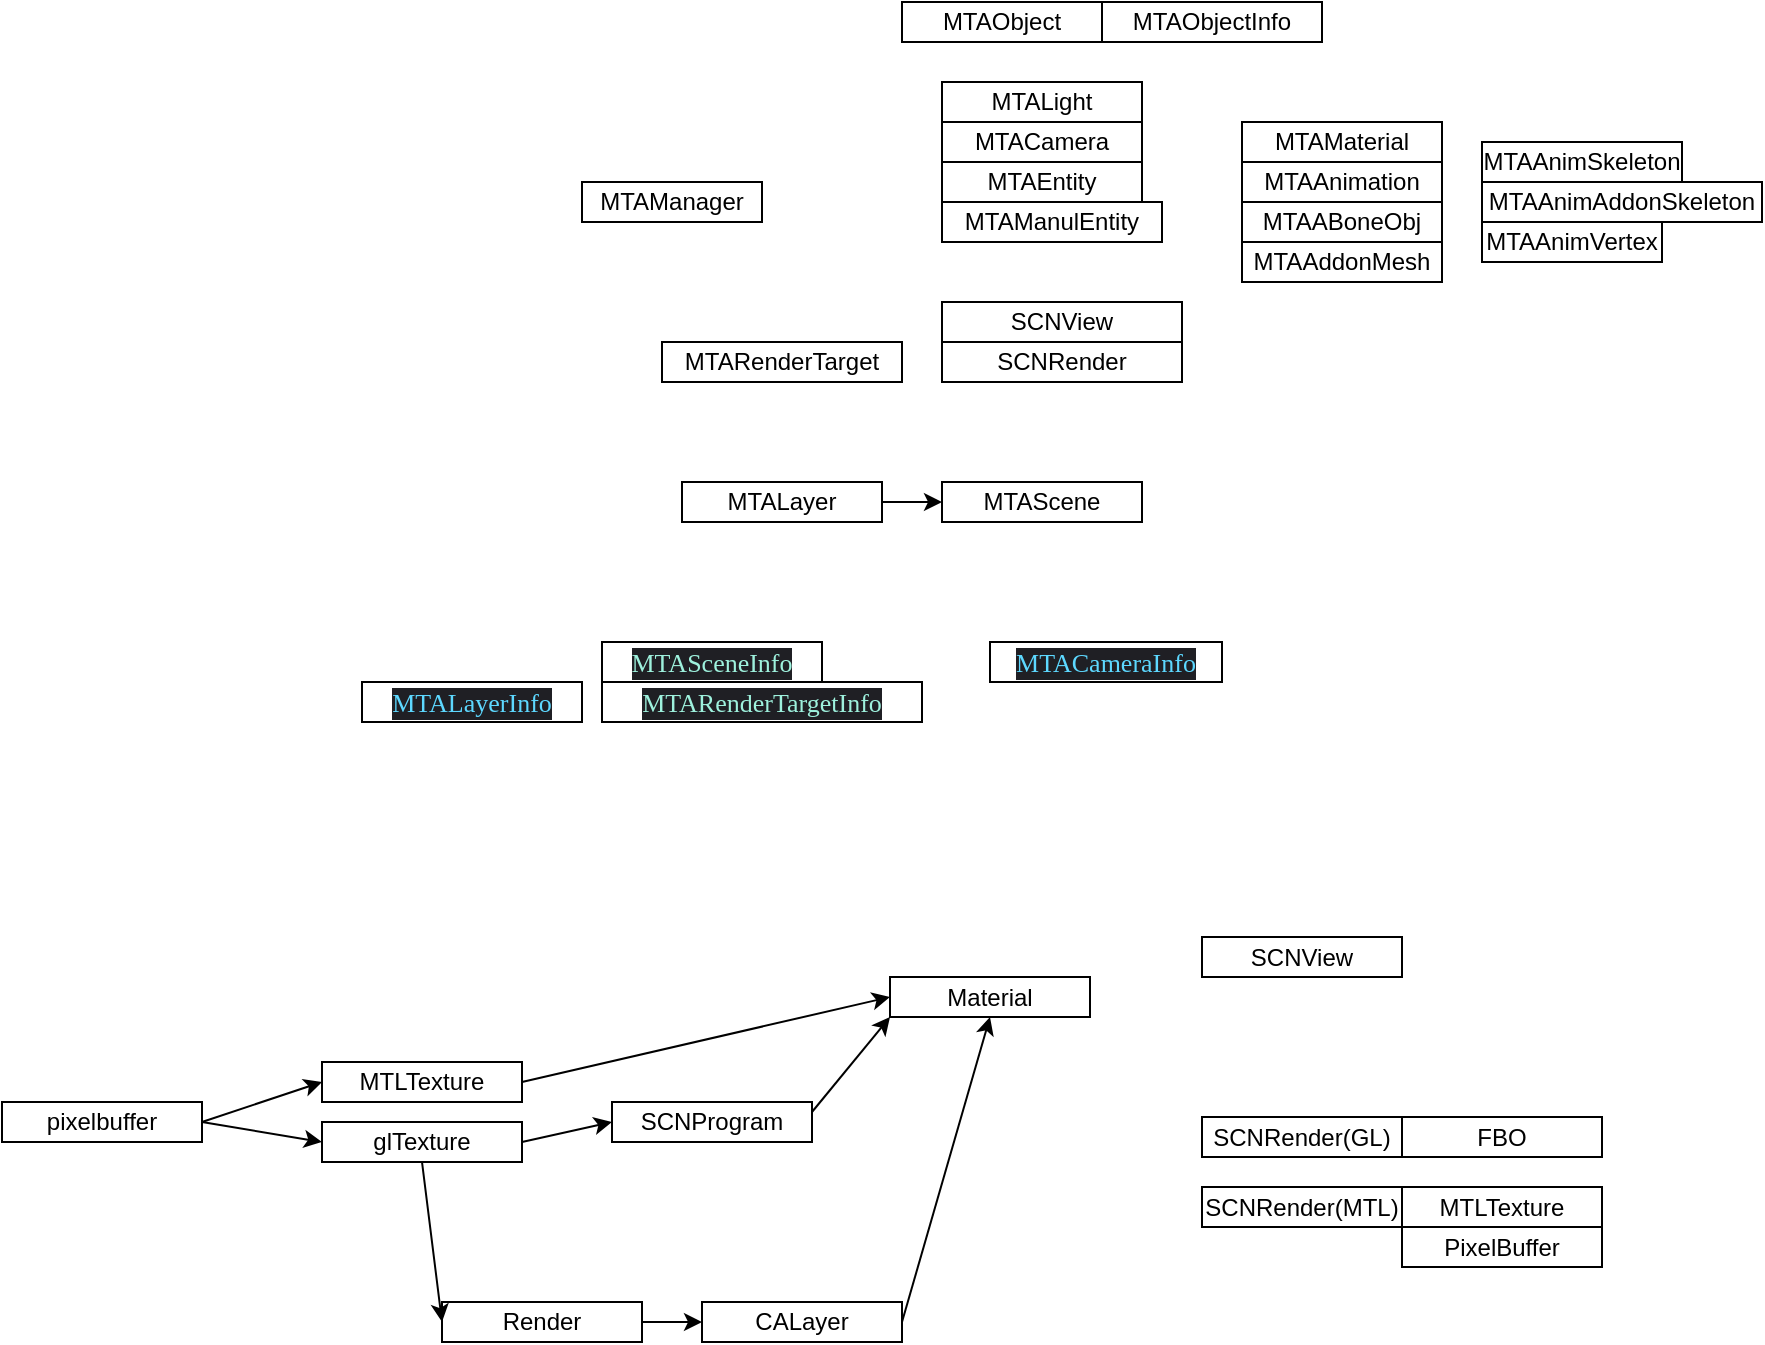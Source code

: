<mxfile version="14.2.9" type="github">
  <diagram id="bAvTHHYI_KYfITCIM_JM" name="Page-1">
    <mxGraphModel dx="2125" dy="813" grid="1" gridSize="10" guides="1" tooltips="1" connect="1" arrows="1" fold="1" page="1" pageScale="1" pageWidth="827" pageHeight="1169" math="0" shadow="0">
      <root>
        <mxCell id="0" />
        <mxCell id="1" parent="0" />
        <mxCell id="QYzxZCUHgKiOKjzfQhGV-1" value="MTAManager" style="whiteSpace=wrap;html=1;" parent="1" vertex="1">
          <mxGeometry x="210" y="100" width="90" height="20" as="geometry" />
        </mxCell>
        <mxCell id="QYzxZCUHgKiOKjzfQhGV-3" value="MTARenderTarget" style="whiteSpace=wrap;html=1;" parent="1" vertex="1">
          <mxGeometry x="250" y="180" width="120" height="20" as="geometry" />
        </mxCell>
        <mxCell id="QYzxZCUHgKiOKjzfQhGV-4" value="MTAObject" style="whiteSpace=wrap;html=1;" parent="1" vertex="1">
          <mxGeometry x="370" y="10" width="100" height="20" as="geometry" />
        </mxCell>
        <mxCell id="QYzxZCUHgKiOKjzfQhGV-5" value="MTAObjectInfo" style="whiteSpace=wrap;html=1;" parent="1" vertex="1">
          <mxGeometry x="470" y="10" width="110" height="20" as="geometry" />
        </mxCell>
        <mxCell id="QYzxZCUHgKiOKjzfQhGV-6" value="MTALight" style="whiteSpace=wrap;html=1;" parent="1" vertex="1">
          <mxGeometry x="390" y="50" width="100" height="20" as="geometry" />
        </mxCell>
        <mxCell id="QYzxZCUHgKiOKjzfQhGV-7" value="MTACamera" style="whiteSpace=wrap;html=1;" parent="1" vertex="1">
          <mxGeometry x="390" y="70" width="100" height="20" as="geometry" />
        </mxCell>
        <mxCell id="QYzxZCUHgKiOKjzfQhGV-8" value="MTAEntity" style="whiteSpace=wrap;html=1;" parent="1" vertex="1">
          <mxGeometry x="390" y="90" width="100" height="20" as="geometry" />
        </mxCell>
        <mxCell id="QYzxZCUHgKiOKjzfQhGV-9" value="MTAManulEntity" style="whiteSpace=wrap;html=1;" parent="1" vertex="1">
          <mxGeometry x="390" y="110" width="110" height="20" as="geometry" />
        </mxCell>
        <mxCell id="zIlQ67HfN8may3UNHUG4-2" value="" style="edgeStyle=orthogonalEdgeStyle;rounded=0;orthogonalLoop=1;jettySize=auto;html=1;" parent="1" source="QYzxZCUHgKiOKjzfQhGV-10" target="zIlQ67HfN8may3UNHUG4-1" edge="1">
          <mxGeometry relative="1" as="geometry" />
        </mxCell>
        <mxCell id="QYzxZCUHgKiOKjzfQhGV-10" value="MTALayer" style="whiteSpace=wrap;html=1;" parent="1" vertex="1">
          <mxGeometry x="260" y="250" width="100" height="20" as="geometry" />
        </mxCell>
        <mxCell id="zIlQ67HfN8may3UNHUG4-1" value="MTAScene" style="whiteSpace=wrap;html=1;" parent="1" vertex="1">
          <mxGeometry x="390" y="250" width="100" height="20" as="geometry" />
        </mxCell>
        <mxCell id="zIlQ67HfN8may3UNHUG4-3" value="MTAMaterial" style="whiteSpace=wrap;html=1;" parent="1" vertex="1">
          <mxGeometry x="540" y="70" width="100" height="20" as="geometry" />
        </mxCell>
        <mxCell id="zIlQ67HfN8may3UNHUG4-4" value="MTAAnimation" style="whiteSpace=wrap;html=1;" parent="1" vertex="1">
          <mxGeometry x="540" y="90" width="100" height="20" as="geometry" />
        </mxCell>
        <mxCell id="zIlQ67HfN8may3UNHUG4-5" value="MTAABoneObj" style="whiteSpace=wrap;html=1;" parent="1" vertex="1">
          <mxGeometry x="540" y="110" width="100" height="20" as="geometry" />
        </mxCell>
        <mxCell id="zIlQ67HfN8may3UNHUG4-6" value="MTAAddonMesh" style="whiteSpace=wrap;html=1;" parent="1" vertex="1">
          <mxGeometry x="540" y="130" width="100" height="20" as="geometry" />
        </mxCell>
        <mxCell id="zIlQ67HfN8may3UNHUG4-7" value="MTAAnimSkeleton" style="whiteSpace=wrap;html=1;" parent="1" vertex="1">
          <mxGeometry x="660" y="80" width="100" height="20" as="geometry" />
        </mxCell>
        <mxCell id="zIlQ67HfN8may3UNHUG4-8" value="MTAAnimAddonSkeleton" style="whiteSpace=wrap;html=1;" parent="1" vertex="1">
          <mxGeometry x="660" y="100" width="140" height="20" as="geometry" />
        </mxCell>
        <mxCell id="zIlQ67HfN8may3UNHUG4-9" value="MTAAnimVertex" style="whiteSpace=wrap;html=1;" parent="1" vertex="1">
          <mxGeometry x="660" y="120" width="90" height="20" as="geometry" />
        </mxCell>
        <mxCell id="1fD7BlozmJSd8doIiaEJ-1" value="SCNView" style="whiteSpace=wrap;html=1;" parent="1" vertex="1">
          <mxGeometry x="390" y="160" width="120" height="20" as="geometry" />
        </mxCell>
        <mxCell id="1fD7BlozmJSd8doIiaEJ-2" value="SCNRender" style="whiteSpace=wrap;html=1;" parent="1" vertex="1">
          <mxGeometry x="390" y="180" width="120" height="20" as="geometry" />
        </mxCell>
        <mxCell id="Tl4vJc8Xs-mUNVDZ98y0-2" value="&lt;p style=&quot;margin: 0.0px 0.0px 0.0px 0.0px ; font: 13.0px &amp;quot;menlo&amp;quot; ; color: #5dd8ff ; background-color: #1f1f24&quot;&gt;MTALayerInfo&lt;/p&gt;" style="whiteSpace=wrap;html=1;" parent="1" vertex="1">
          <mxGeometry x="100" y="350" width="110" height="20" as="geometry" />
        </mxCell>
        <mxCell id="Tl4vJc8Xs-mUNVDZ98y0-4" value="&lt;p style=&quot;margin: 0px ; font-stretch: normal ; font-size: 13px ; line-height: normal ; font-family: &amp;#34;menlo&amp;#34; ; color: rgb(158 , 241 , 221) ; background-color: rgb(31 , 31 , 36)&quot;&gt;MTASceneInfo&lt;/p&gt;" style="whiteSpace=wrap;html=1;" parent="1" vertex="1">
          <mxGeometry x="220" y="330" width="110" height="20" as="geometry" />
        </mxCell>
        <mxCell id="Tl4vJc8Xs-mUNVDZ98y0-5" value="&lt;p style=&quot;margin: 0px ; font-stretch: normal ; font-size: 13px ; line-height: normal ; font-family: &amp;#34;menlo&amp;#34; ; color: rgb(158 , 241 , 221) ; background-color: rgb(31 , 31 , 36)&quot;&gt;MTARenderTargetInfo&lt;/p&gt;" style="whiteSpace=wrap;html=1;" parent="1" vertex="1">
          <mxGeometry x="220" y="350" width="160" height="20" as="geometry" />
        </mxCell>
        <mxCell id="Tl4vJc8Xs-mUNVDZ98y0-6" value="&lt;p style=&quot;margin: 0px ; font-stretch: normal ; font-size: 13px ; line-height: normal ; font-family: &amp;#34;menlo&amp;#34; ; color: rgb(93 , 216 , 255) ; background-color: rgb(31 , 31 , 36)&quot;&gt;MTACameraInfo&lt;/p&gt;" style="whiteSpace=wrap;html=1;" parent="1" vertex="1">
          <mxGeometry x="414" y="330" width="116" height="20" as="geometry" />
        </mxCell>
        <mxCell id="i0ZvzWujd82-VecDcWds-1" value="SCNView" style="whiteSpace=wrap;html=1;" parent="1" vertex="1">
          <mxGeometry x="520" y="477.5" width="100" height="20" as="geometry" />
        </mxCell>
        <mxCell id="i0ZvzWujd82-VecDcWds-2" value="SCNRender(GL)" style="whiteSpace=wrap;html=1;" parent="1" vertex="1">
          <mxGeometry x="520" y="567.5" width="100" height="20" as="geometry" />
        </mxCell>
        <mxCell id="i0ZvzWujd82-VecDcWds-3" value="SCNRender(MTL)" style="whiteSpace=wrap;html=1;" parent="1" vertex="1">
          <mxGeometry x="520" y="602.5" width="100" height="20" as="geometry" />
        </mxCell>
        <mxCell id="i0ZvzWujd82-VecDcWds-4" value="pixelbuffer" style="whiteSpace=wrap;html=1;" parent="1" vertex="1">
          <mxGeometry x="-80" y="560" width="100" height="20" as="geometry" />
        </mxCell>
        <mxCell id="i0ZvzWujd82-VecDcWds-5" value="MTLTexture" style="whiteSpace=wrap;html=1;" parent="1" vertex="1">
          <mxGeometry x="80" y="540" width="100" height="20" as="geometry" />
        </mxCell>
        <mxCell id="i0ZvzWujd82-VecDcWds-6" value="glTexture" style="whiteSpace=wrap;html=1;" parent="1" vertex="1">
          <mxGeometry x="80" y="570" width="100" height="20" as="geometry" />
        </mxCell>
        <mxCell id="i0ZvzWujd82-VecDcWds-7" value="" style="endArrow=classic;html=1;exitX=1;exitY=0.5;exitDx=0;exitDy=0;entryX=0;entryY=0.5;entryDx=0;entryDy=0;" parent="1" source="i0ZvzWujd82-VecDcWds-4" target="i0ZvzWujd82-VecDcWds-5" edge="1">
          <mxGeometry width="50" height="50" relative="1" as="geometry">
            <mxPoint x="390" y="640" as="sourcePoint" />
            <mxPoint x="440" y="590" as="targetPoint" />
          </mxGeometry>
        </mxCell>
        <mxCell id="i0ZvzWujd82-VecDcWds-8" value="" style="endArrow=classic;html=1;exitX=1;exitY=0.5;exitDx=0;exitDy=0;entryX=0;entryY=0.5;entryDx=0;entryDy=0;" parent="1" source="i0ZvzWujd82-VecDcWds-4" target="i0ZvzWujd82-VecDcWds-6" edge="1">
          <mxGeometry width="50" height="50" relative="1" as="geometry">
            <mxPoint x="390" y="640" as="sourcePoint" />
            <mxPoint x="440" y="590" as="targetPoint" />
          </mxGeometry>
        </mxCell>
        <mxCell id="i0ZvzWujd82-VecDcWds-9" value="Material" style="whiteSpace=wrap;html=1;" parent="1" vertex="1">
          <mxGeometry x="364" y="497.5" width="100" height="20" as="geometry" />
        </mxCell>
        <mxCell id="i0ZvzWujd82-VecDcWds-10" value="" style="endArrow=classic;html=1;exitX=1;exitY=0.5;exitDx=0;exitDy=0;entryX=0;entryY=0.5;entryDx=0;entryDy=0;" parent="1" source="i0ZvzWujd82-VecDcWds-5" target="i0ZvzWujd82-VecDcWds-9" edge="1">
          <mxGeometry width="50" height="50" relative="1" as="geometry">
            <mxPoint x="220" y="550" as="sourcePoint" />
            <mxPoint x="440" y="560" as="targetPoint" />
          </mxGeometry>
        </mxCell>
        <mxCell id="i0ZvzWujd82-VecDcWds-11" value="SCNProgram" style="whiteSpace=wrap;html=1;" parent="1" vertex="1">
          <mxGeometry x="225" y="560" width="100" height="20" as="geometry" />
        </mxCell>
        <mxCell id="i0ZvzWujd82-VecDcWds-12" value="" style="endArrow=classic;html=1;exitX=1;exitY=0.5;exitDx=0;exitDy=0;entryX=0;entryY=0.5;entryDx=0;entryDy=0;" parent="1" source="i0ZvzWujd82-VecDcWds-6" target="i0ZvzWujd82-VecDcWds-11" edge="1">
          <mxGeometry width="50" height="50" relative="1" as="geometry">
            <mxPoint x="390" y="610" as="sourcePoint" />
            <mxPoint x="250" y="580" as="targetPoint" />
          </mxGeometry>
        </mxCell>
        <mxCell id="i0ZvzWujd82-VecDcWds-13" value="Render" style="whiteSpace=wrap;html=1;" parent="1" vertex="1">
          <mxGeometry x="140" y="660" width="100" height="20" as="geometry" />
        </mxCell>
        <mxCell id="i0ZvzWujd82-VecDcWds-14" value="CALayer" style="whiteSpace=wrap;html=1;" parent="1" vertex="1">
          <mxGeometry x="270" y="660" width="100" height="20" as="geometry" />
        </mxCell>
        <mxCell id="i0ZvzWujd82-VecDcWds-15" value="" style="endArrow=classic;html=1;exitX=0.5;exitY=1;exitDx=0;exitDy=0;entryX=0;entryY=0.5;entryDx=0;entryDy=0;" parent="1" source="i0ZvzWujd82-VecDcWds-6" target="i0ZvzWujd82-VecDcWds-13" edge="1">
          <mxGeometry width="50" height="50" relative="1" as="geometry">
            <mxPoint x="390" y="610" as="sourcePoint" />
            <mxPoint x="440" y="560" as="targetPoint" />
          </mxGeometry>
        </mxCell>
        <mxCell id="i0ZvzWujd82-VecDcWds-16" value="" style="endArrow=classic;html=1;exitX=1;exitY=0.5;exitDx=0;exitDy=0;" parent="1" source="i0ZvzWujd82-VecDcWds-13" edge="1">
          <mxGeometry width="50" height="50" relative="1" as="geometry">
            <mxPoint x="390" y="610" as="sourcePoint" />
            <mxPoint x="270" y="670" as="targetPoint" />
          </mxGeometry>
        </mxCell>
        <mxCell id="i0ZvzWujd82-VecDcWds-17" value="" style="endArrow=classic;html=1;exitX=1;exitY=0.25;exitDx=0;exitDy=0;entryX=0;entryY=1;entryDx=0;entryDy=0;" parent="1" source="i0ZvzWujd82-VecDcWds-11" target="i0ZvzWujd82-VecDcWds-9" edge="1">
          <mxGeometry width="50" height="50" relative="1" as="geometry">
            <mxPoint x="390" y="610" as="sourcePoint" />
            <mxPoint x="440" y="560" as="targetPoint" />
          </mxGeometry>
        </mxCell>
        <mxCell id="i0ZvzWujd82-VecDcWds-18" value="" style="endArrow=classic;html=1;exitX=1;exitY=0.5;exitDx=0;exitDy=0;entryX=0.5;entryY=1;entryDx=0;entryDy=0;" parent="1" source="i0ZvzWujd82-VecDcWds-14" target="i0ZvzWujd82-VecDcWds-9" edge="1">
          <mxGeometry width="50" height="50" relative="1" as="geometry">
            <mxPoint x="390" y="610" as="sourcePoint" />
            <mxPoint x="440" y="560" as="targetPoint" />
          </mxGeometry>
        </mxCell>
        <mxCell id="NFd6U93JJIUTPo9-aRj4-1" value="FBO" style="whiteSpace=wrap;html=1;" vertex="1" parent="1">
          <mxGeometry x="620" y="567.5" width="100" height="20" as="geometry" />
        </mxCell>
        <mxCell id="NFd6U93JJIUTPo9-aRj4-2" value="MTLTexture" style="whiteSpace=wrap;html=1;" vertex="1" parent="1">
          <mxGeometry x="620" y="602.5" width="100" height="20" as="geometry" />
        </mxCell>
        <mxCell id="NFd6U93JJIUTPo9-aRj4-3" value="PixelBuffer" style="whiteSpace=wrap;html=1;" vertex="1" parent="1">
          <mxGeometry x="620" y="622.5" width="100" height="20" as="geometry" />
        </mxCell>
      </root>
    </mxGraphModel>
  </diagram>
</mxfile>
